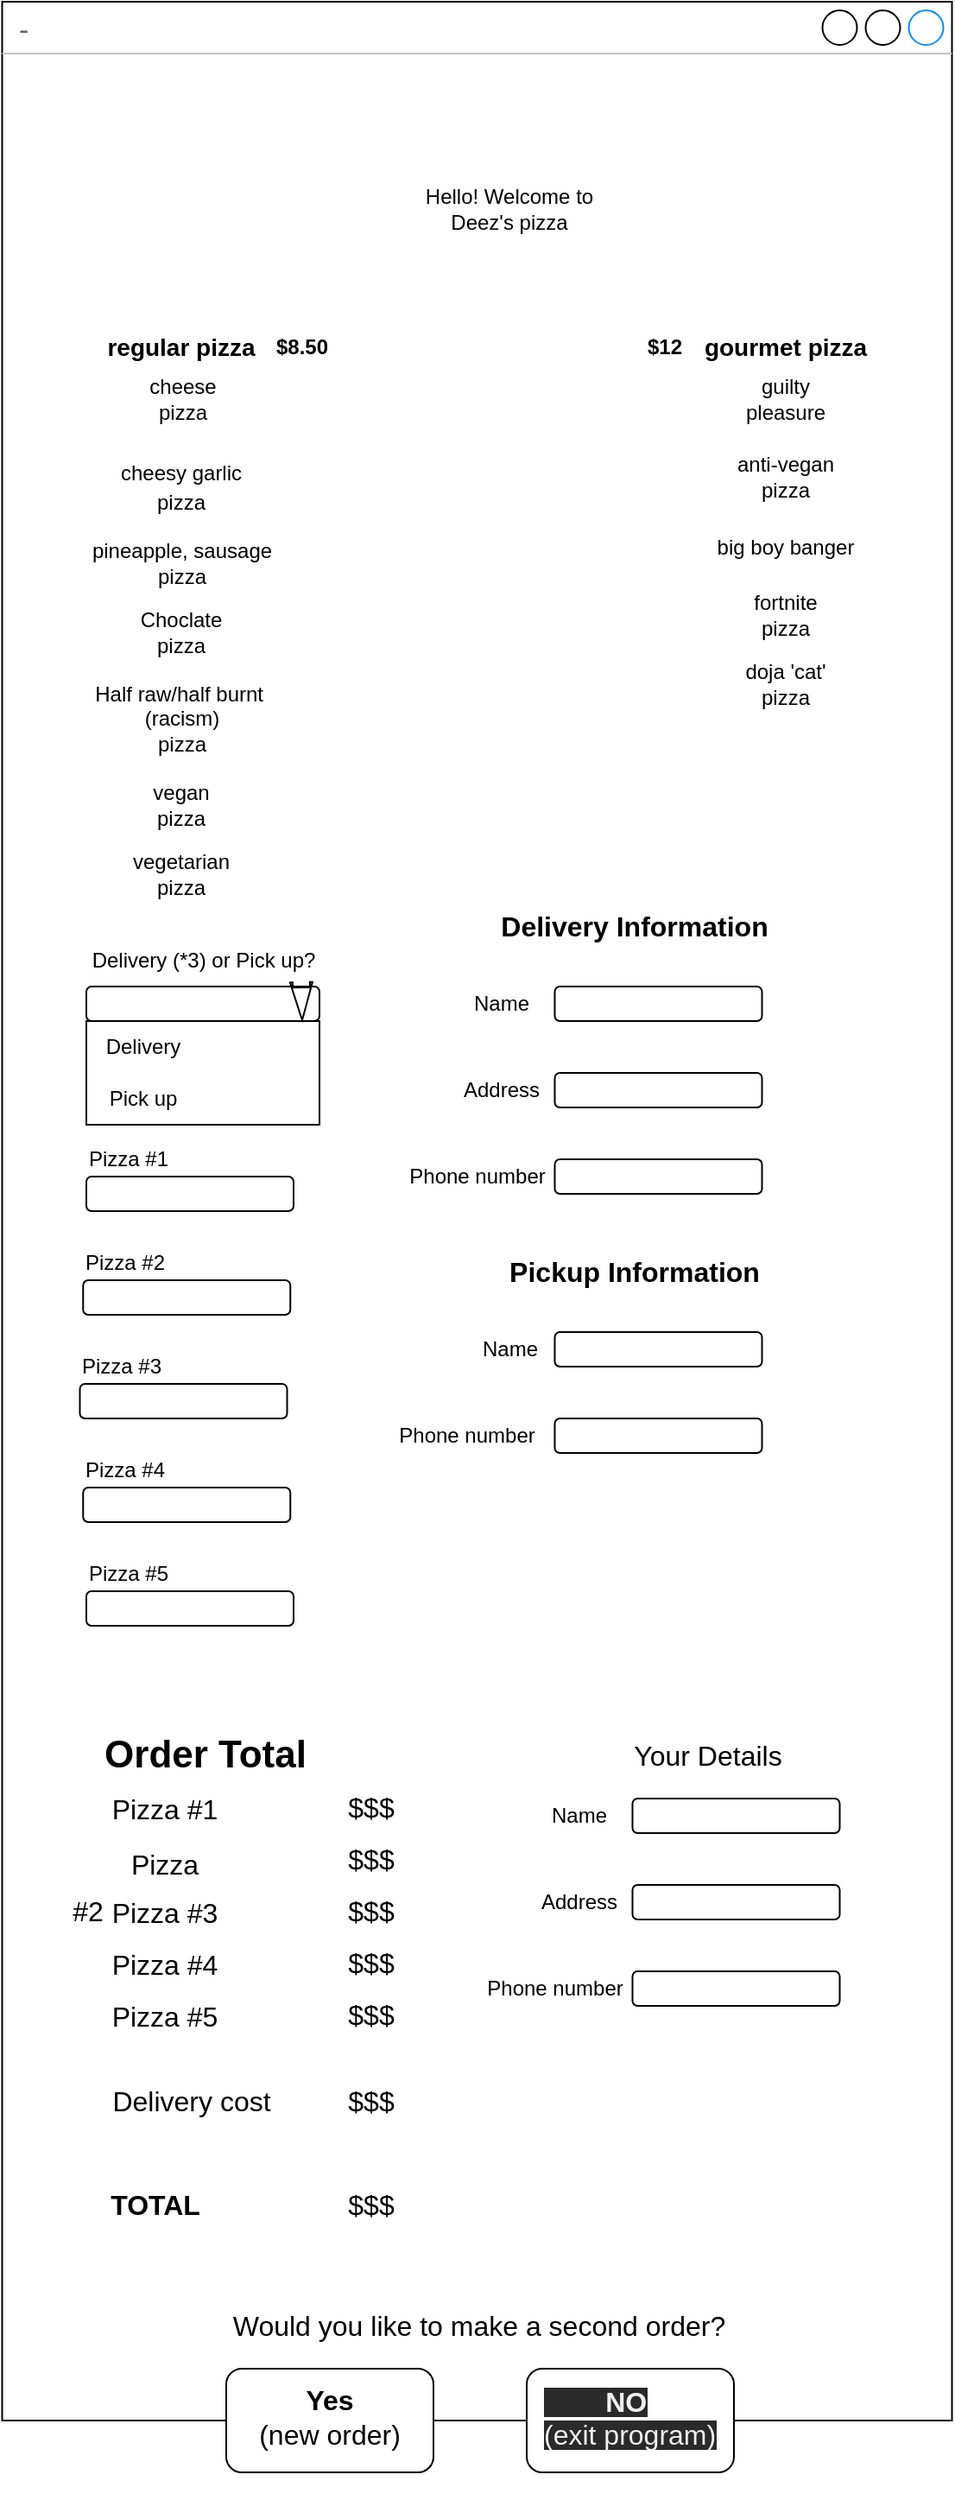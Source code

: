 <mxfile>
    <diagram id="cklDP83yW3sOcLMYTr9W" name="Page-1">
        <mxGraphModel dx="310" dy="1890" grid="1" gridSize="10" guides="1" tooltips="1" connect="1" arrows="1" fold="1" page="1" pageScale="1" pageWidth="850" pageHeight="1100" math="0" shadow="0">
            <root>
                <mxCell id="0"/>
                <mxCell id="1" parent="0"/>
                <mxCell id="2" value="Text" style="text;html=1;strokeColor=none;fillColor=none;align=center;verticalAlign=middle;whiteSpace=wrap;rounded=0;" parent="1" vertex="1">
                    <mxGeometry x="380" y="135" width="60" height="30" as="geometry"/>
                </mxCell>
                <mxCell id="3" value="-" style="strokeWidth=1;shadow=0;dashed=0;align=center;html=1;shape=mxgraph.mockup.containers.window;align=left;verticalAlign=top;spacingLeft=8;strokeColor2=#008cff;strokeColor3=#c4c4c4;fontColor=#666666;mainText=;fontSize=17;labelBackgroundColor=none;" parent="1" vertex="1">
                    <mxGeometry x="146.25" y="-60" width="550" height="1400" as="geometry"/>
                </mxCell>
                <mxCell id="4" value="Hello! Welcome to Deez's pizza" style="text;html=1;strokeColor=none;fillColor=none;align=center;verticalAlign=middle;whiteSpace=wrap;rounded=0;" parent="1" vertex="1">
                    <mxGeometry x="375" y="10" width="130" height="100" as="geometry"/>
                </mxCell>
                <mxCell id="5" value="&lt;font style=&quot;font-size: 14px&quot;&gt;&lt;b&gt;regular pizza&lt;/b&gt;&lt;/font&gt;" style="text;html=1;strokeColor=none;fillColor=none;align=center;verticalAlign=middle;whiteSpace=wrap;rounded=0;" parent="1" vertex="1">
                    <mxGeometry x="205" y="125" width="90" height="30" as="geometry"/>
                </mxCell>
                <mxCell id="6" value="&lt;font style=&quot;font-size: 14px&quot;&gt;&lt;b&gt;gourmet pizza&lt;/b&gt;&lt;/font&gt;" style="text;html=1;strokeColor=none;fillColor=none;align=center;verticalAlign=middle;whiteSpace=wrap;rounded=0;" parent="1" vertex="1">
                    <mxGeometry x="550" y="125" width="100" height="30" as="geometry"/>
                </mxCell>
                <mxCell id="7" value="anti-vegan pizza" style="text;html=1;strokeColor=none;fillColor=none;align=center;verticalAlign=middle;whiteSpace=wrap;rounded=0;" parent="1" vertex="1">
                    <mxGeometry x="570" y="200" width="60" height="30" as="geometry"/>
                </mxCell>
                <mxCell id="8" value="guilty pleasure" style="text;html=1;strokeColor=none;fillColor=none;align=center;verticalAlign=middle;whiteSpace=wrap;rounded=0;" parent="1" vertex="1">
                    <mxGeometry x="570" y="155" width="60" height="30" as="geometry"/>
                </mxCell>
                <mxCell id="9" value="&lt;span style=&quot;font-size: 12px&quot;&gt;big boy banger&lt;/span&gt;" style="text;html=1;strokeColor=none;fillColor=none;align=center;verticalAlign=middle;whiteSpace=wrap;rounded=0;fontSize=14;" parent="1" vertex="1">
                    <mxGeometry x="555" y="240" width="90" height="30" as="geometry"/>
                </mxCell>
                <mxCell id="10" value="fortnite pizza" style="text;html=1;strokeColor=none;fillColor=none;align=center;verticalAlign=middle;whiteSpace=wrap;rounded=0;fontSize=12;" parent="1" vertex="1">
                    <mxGeometry x="570" y="280" width="60" height="30" as="geometry"/>
                </mxCell>
                <mxCell id="11" value="doja 'cat' pizza" style="text;html=1;strokeColor=none;fillColor=none;align=center;verticalAlign=middle;whiteSpace=wrap;rounded=0;fontSize=12;" parent="1" vertex="1">
                    <mxGeometry x="570" y="320" width="60" height="30" as="geometry"/>
                </mxCell>
                <mxCell id="12" value="cheese pizza" style="text;html=1;strokeColor=none;fillColor=none;align=center;verticalAlign=middle;whiteSpace=wrap;rounded=0;fontSize=12;" parent="1" vertex="1">
                    <mxGeometry x="226.25" y="155" width="50" height="30" as="geometry"/>
                </mxCell>
                <mxCell id="13" value="&lt;font style=&quot;font-size: 12px&quot;&gt;cheesy garlic pizza&lt;/font&gt;" style="text;html=1;strokeColor=none;fillColor=none;align=center;verticalAlign=middle;whiteSpace=wrap;rounded=0;fontSize=14;" parent="1" vertex="1">
                    <mxGeometry x="210" y="205" width="80" height="30" as="geometry"/>
                </mxCell>
                <mxCell id="14" value="pineapple, sausage&lt;br&gt;pizza" style="text;html=1;strokeColor=none;fillColor=none;align=center;verticalAlign=middle;whiteSpace=wrap;rounded=0;" parent="1" vertex="1">
                    <mxGeometry x="188.75" y="250" width="122.5" height="30" as="geometry"/>
                </mxCell>
                <mxCell id="15" value="Choclate&lt;br&gt;pizza" style="text;html=1;strokeColor=none;fillColor=none;align=center;verticalAlign=middle;whiteSpace=wrap;rounded=0;" parent="1" vertex="1">
                    <mxGeometry x="220" y="290" width="60" height="30" as="geometry"/>
                </mxCell>
                <mxCell id="16" value="Half raw/half burnt&amp;nbsp;&lt;br&gt;(racism) &lt;br&gt;pizza" style="text;html=1;strokeColor=none;fillColor=none;align=center;verticalAlign=middle;whiteSpace=wrap;rounded=0;" parent="1" vertex="1">
                    <mxGeometry x="197.5" y="340" width="105" height="30" as="geometry"/>
                </mxCell>
                <mxCell id="17" value="vegan pizza" style="text;html=1;strokeColor=none;fillColor=none;align=center;verticalAlign=middle;whiteSpace=wrap;rounded=0;" parent="1" vertex="1">
                    <mxGeometry x="220" y="390" width="60" height="30" as="geometry"/>
                </mxCell>
                <mxCell id="18" value="vegetarian&lt;br&gt;pizza" style="text;html=1;strokeColor=none;fillColor=none;align=center;verticalAlign=middle;whiteSpace=wrap;rounded=0;" parent="1" vertex="1">
                    <mxGeometry x="220" y="430" width="60" height="30" as="geometry"/>
                </mxCell>
                <mxCell id="19" style="edgeStyle=orthogonalEdgeStyle;rounded=0;orthogonalLoop=1;jettySize=auto;html=1;exitX=0.5;exitY=1;exitDx=0;exitDy=0;" parent="1" source="17" target="17" edge="1">
                    <mxGeometry relative="1" as="geometry"/>
                </mxCell>
                <mxCell id="20" value="&lt;b&gt;$12&lt;/b&gt;" style="text;html=1;strokeColor=none;fillColor=none;align=center;verticalAlign=middle;whiteSpace=wrap;rounded=0;" parent="1" vertex="1">
                    <mxGeometry x="500" y="125" width="60" height="30" as="geometry"/>
                </mxCell>
                <mxCell id="21" value="&lt;b&gt;$8.50&lt;/b&gt;" style="text;html=1;strokeColor=none;fillColor=none;align=center;verticalAlign=middle;whiteSpace=wrap;rounded=0;" parent="1" vertex="1">
                    <mxGeometry x="290" y="125" width="60" height="30" as="geometry"/>
                </mxCell>
                <mxCell id="22" value="" style="rounded=1;whiteSpace=wrap;html=1;" parent="1" vertex="1">
                    <mxGeometry x="195" y="510" width="135" height="20" as="geometry"/>
                </mxCell>
                <mxCell id="23" value="Delivery (*3) or Pick up?" style="text;html=1;strokeColor=none;fillColor=none;align=center;verticalAlign=middle;whiteSpace=wrap;rounded=0;" parent="1" vertex="1">
                    <mxGeometry x="157.5" y="490" width="210" height="10" as="geometry"/>
                </mxCell>
                <mxCell id="24" value="" style="rounded=0;whiteSpace=wrap;html=1;" parent="1" vertex="1">
                    <mxGeometry x="195" y="530" width="135" height="60" as="geometry"/>
                </mxCell>
                <mxCell id="25" value="" style="shape=flexArrow;endArrow=classic;html=1;rounded=0;endWidth=2;endSize=7;" parent="1" edge="1">
                    <mxGeometry width="50" height="50" relative="1" as="geometry">
                        <mxPoint x="319.5" y="510" as="sourcePoint"/>
                        <mxPoint x="320" y="530" as="targetPoint"/>
                    </mxGeometry>
                </mxCell>
                <mxCell id="26" value="Pick up" style="text;html=1;strokeColor=none;fillColor=none;align=center;verticalAlign=middle;whiteSpace=wrap;rounded=0;" parent="1" vertex="1">
                    <mxGeometry x="197.5" y="560" width="60" height="30" as="geometry"/>
                </mxCell>
                <mxCell id="27" value="Delivery" style="text;html=1;strokeColor=none;fillColor=none;align=center;verticalAlign=middle;whiteSpace=wrap;rounded=0;" parent="1" vertex="1">
                    <mxGeometry x="197.5" y="530" width="60" height="30" as="geometry"/>
                </mxCell>
                <mxCell id="28" value="" style="rounded=1;whiteSpace=wrap;html=1;" parent="1" vertex="1">
                    <mxGeometry x="195" y="620" width="120" height="20" as="geometry"/>
                </mxCell>
                <mxCell id="30" value="Pizza #1" style="text;html=1;align=center;verticalAlign=middle;resizable=0;points=[];autosize=1;strokeColor=none;fillColor=none;" parent="1" vertex="1">
                    <mxGeometry x="188.75" y="600" width="60" height="20" as="geometry"/>
                </mxCell>
                <mxCell id="33" value="" style="rounded=1;whiteSpace=wrap;html=1;" parent="1" vertex="1">
                    <mxGeometry x="193.13" y="680" width="120" height="20" as="geometry"/>
                </mxCell>
                <mxCell id="34" value="Pizza #2" style="text;html=1;align=center;verticalAlign=middle;resizable=0;points=[];autosize=1;strokeColor=none;fillColor=none;" parent="1" vertex="1">
                    <mxGeometry x="186.88" y="660" width="60" height="20" as="geometry"/>
                </mxCell>
                <mxCell id="35" value="" style="rounded=1;whiteSpace=wrap;html=1;" parent="1" vertex="1">
                    <mxGeometry x="191.25" y="740" width="120" height="20" as="geometry"/>
                </mxCell>
                <mxCell id="36" value="Pizza #3" style="text;html=1;align=center;verticalAlign=middle;resizable=0;points=[];autosize=1;strokeColor=none;fillColor=none;" parent="1" vertex="1">
                    <mxGeometry x="185" y="720" width="60" height="20" as="geometry"/>
                </mxCell>
                <mxCell id="37" value="" style="rounded=1;whiteSpace=wrap;html=1;" parent="1" vertex="1">
                    <mxGeometry x="193.13" y="800" width="120" height="20" as="geometry"/>
                </mxCell>
                <mxCell id="38" value="Pizza #4" style="text;html=1;align=center;verticalAlign=middle;resizable=0;points=[];autosize=1;strokeColor=none;fillColor=none;" parent="1" vertex="1">
                    <mxGeometry x="186.88" y="780" width="60" height="20" as="geometry"/>
                </mxCell>
                <mxCell id="39" value="" style="rounded=1;whiteSpace=wrap;html=1;" parent="1" vertex="1">
                    <mxGeometry x="195" y="860" width="120" height="20" as="geometry"/>
                </mxCell>
                <mxCell id="40" value="Pizza #5" style="text;html=1;align=center;verticalAlign=middle;resizable=0;points=[];autosize=1;strokeColor=none;fillColor=none;" parent="1" vertex="1">
                    <mxGeometry x="188.75" y="840" width="60" height="20" as="geometry"/>
                </mxCell>
                <mxCell id="41" value="" style="rounded=1;whiteSpace=wrap;html=1;" parent="1" vertex="1">
                    <mxGeometry x="466.25" y="510" width="120" height="20" as="geometry"/>
                </mxCell>
                <mxCell id="42" value="Name" style="text;html=1;align=center;verticalAlign=middle;resizable=0;points=[];autosize=1;strokeColor=none;fillColor=none;" parent="1" vertex="1">
                    <mxGeometry x="410" y="510" width="50" height="20" as="geometry"/>
                </mxCell>
                <mxCell id="43" value="" style="rounded=1;whiteSpace=wrap;html=1;" parent="1" vertex="1">
                    <mxGeometry x="466.25" y="560" width="120" height="20" as="geometry"/>
                </mxCell>
                <mxCell id="44" value="Address" style="text;html=1;align=center;verticalAlign=middle;resizable=0;points=[];autosize=1;strokeColor=none;fillColor=none;" parent="1" vertex="1">
                    <mxGeometry x="405" y="560" width="60" height="20" as="geometry"/>
                </mxCell>
                <mxCell id="45" value="" style="rounded=1;whiteSpace=wrap;html=1;" parent="1" vertex="1">
                    <mxGeometry x="466.25" y="610" width="120" height="20" as="geometry"/>
                </mxCell>
                <mxCell id="46" value="Phone number" style="text;html=1;align=center;verticalAlign=middle;resizable=0;points=[];autosize=1;strokeColor=none;fillColor=none;" parent="1" vertex="1">
                    <mxGeometry x="376.25" y="610" width="90" height="20" as="geometry"/>
                </mxCell>
                <mxCell id="47" value="&lt;font style=&quot;font-size: 16px&quot;&gt;&lt;b&gt;Delivery Information&lt;/b&gt;&lt;/font&gt;" style="text;html=1;strokeColor=none;fillColor=none;align=center;verticalAlign=middle;whiteSpace=wrap;rounded=0;" parent="1" vertex="1">
                    <mxGeometry x="420" y="460" width="185" height="30" as="geometry"/>
                </mxCell>
                <mxCell id="55" value="" style="rounded=1;whiteSpace=wrap;html=1;" parent="1" vertex="1">
                    <mxGeometry x="466.25" y="710" width="120" height="20" as="geometry"/>
                </mxCell>
                <mxCell id="56" value="Name" style="text;html=1;align=center;verticalAlign=middle;resizable=0;points=[];autosize=1;strokeColor=none;fillColor=none;" parent="1" vertex="1">
                    <mxGeometry x="415" y="710" width="50" height="20" as="geometry"/>
                </mxCell>
                <mxCell id="59" value="" style="rounded=1;whiteSpace=wrap;html=1;" parent="1" vertex="1">
                    <mxGeometry x="466.25" y="760" width="120" height="20" as="geometry"/>
                </mxCell>
                <mxCell id="60" value="Phone number" style="text;html=1;align=center;verticalAlign=middle;resizable=0;points=[];autosize=1;strokeColor=none;fillColor=none;" parent="1" vertex="1">
                    <mxGeometry x="370" y="760" width="90" height="20" as="geometry"/>
                </mxCell>
                <mxCell id="61" value="&lt;font style=&quot;font-size: 16px&quot;&gt;&lt;b&gt;Pickup Information&lt;/b&gt;&lt;/font&gt;" style="text;html=1;strokeColor=none;fillColor=none;align=center;verticalAlign=middle;whiteSpace=wrap;rounded=0;" parent="1" vertex="1">
                    <mxGeometry x="420" y="660" width="185" height="30" as="geometry"/>
                </mxCell>
                <mxCell id="62" value="&lt;b&gt;&lt;font style=&quot;font-size: 22px&quot;&gt;Order Total&lt;/font&gt;&lt;/b&gt;" style="text;html=1;strokeColor=none;fillColor=none;align=center;verticalAlign=middle;whiteSpace=wrap;rounded=0;fontSize=16;" parent="1" vertex="1">
                    <mxGeometry x="198" y="940" width="132" height="30" as="geometry"/>
                </mxCell>
                <mxCell id="63" value="&lt;font style=&quot;font-size: 16px&quot;&gt;Pizza #1&lt;/font&gt;" style="text;html=1;strokeColor=none;fillColor=none;align=center;verticalAlign=middle;whiteSpace=wrap;rounded=0;fontSize=22;" parent="1" vertex="1">
                    <mxGeometry x="198" y="970" width="85" height="30" as="geometry"/>
                </mxCell>
                <mxCell id="64" value="$$$" style="text;html=1;strokeColor=none;fillColor=none;align=center;verticalAlign=middle;whiteSpace=wrap;rounded=0;fontSize=16;" parent="1" vertex="1">
                    <mxGeometry x="330" y="970" width="60" height="30" as="geometry"/>
                </mxCell>
                <mxCell id="65" value="&lt;font style=&quot;font-size: 16px&quot;&gt;Pizza #2&lt;span style=&quot;white-space: pre&quot;&gt;&#9;&lt;/span&gt;&lt;span style=&quot;white-space: pre&quot;&gt;&#9;&lt;/span&gt;&lt;span style=&quot;white-space: pre&quot;&gt;&#9;&lt;/span&gt;&lt;/font&gt;" style="text;html=1;strokeColor=none;fillColor=none;align=center;verticalAlign=middle;whiteSpace=wrap;rounded=0;fontSize=22;" parent="1" vertex="1">
                    <mxGeometry x="198" y="1010" width="85" height="40" as="geometry"/>
                </mxCell>
                <mxCell id="66" value="$$$" style="text;html=1;strokeColor=none;fillColor=none;align=center;verticalAlign=middle;whiteSpace=wrap;rounded=0;fontSize=16;" parent="1" vertex="1">
                    <mxGeometry x="330" y="1000" width="60" height="30" as="geometry"/>
                </mxCell>
                <mxCell id="67" value="&lt;font style=&quot;font-size: 16px&quot;&gt;Pizza #3&lt;/font&gt;" style="text;html=1;strokeColor=none;fillColor=none;align=center;verticalAlign=middle;whiteSpace=wrap;rounded=0;fontSize=22;" parent="1" vertex="1">
                    <mxGeometry x="197.5" y="1030" width="85" height="30" as="geometry"/>
                </mxCell>
                <mxCell id="68" value="$$$" style="text;html=1;strokeColor=none;fillColor=none;align=center;verticalAlign=middle;whiteSpace=wrap;rounded=0;fontSize=16;" parent="1" vertex="1">
                    <mxGeometry x="329.5" y="1030" width="60" height="30" as="geometry"/>
                </mxCell>
                <mxCell id="69" value="&lt;font style=&quot;font-size: 16px&quot;&gt;Pizza #4&lt;/font&gt;" style="text;html=1;strokeColor=none;fillColor=none;align=center;verticalAlign=middle;whiteSpace=wrap;rounded=0;fontSize=22;" parent="1" vertex="1">
                    <mxGeometry x="198" y="1060" width="85" height="30" as="geometry"/>
                </mxCell>
                <mxCell id="70" value="$$$" style="text;html=1;strokeColor=none;fillColor=none;align=center;verticalAlign=middle;whiteSpace=wrap;rounded=0;fontSize=16;" parent="1" vertex="1">
                    <mxGeometry x="330" y="1060" width="60" height="30" as="geometry"/>
                </mxCell>
                <mxCell id="71" value="&lt;font style=&quot;font-size: 16px&quot;&gt;Pizza #5&lt;/font&gt;" style="text;html=1;strokeColor=none;fillColor=none;align=center;verticalAlign=middle;whiteSpace=wrap;rounded=0;fontSize=22;" parent="1" vertex="1">
                    <mxGeometry x="198" y="1090" width="85" height="30" as="geometry"/>
                </mxCell>
                <mxCell id="72" value="$$$" style="text;html=1;strokeColor=none;fillColor=none;align=center;verticalAlign=middle;whiteSpace=wrap;rounded=0;fontSize=16;" parent="1" vertex="1">
                    <mxGeometry x="330" y="1090" width="60" height="30" as="geometry"/>
                </mxCell>
                <mxCell id="73" value="Delivery cost" style="text;html=1;strokeColor=none;fillColor=none;align=center;verticalAlign=middle;whiteSpace=wrap;rounded=0;fontSize=16;" parent="1" vertex="1">
                    <mxGeometry x="205" y="1140" width="102" height="30" as="geometry"/>
                </mxCell>
                <mxCell id="74" value="$$$" style="text;html=1;strokeColor=none;fillColor=none;align=center;verticalAlign=middle;whiteSpace=wrap;rounded=0;fontSize=16;" parent="1" vertex="1">
                    <mxGeometry x="330" y="1140" width="60" height="30" as="geometry"/>
                </mxCell>
                <mxCell id="75" value="&lt;b&gt;TOTAL&lt;/b&gt;" style="text;html=1;strokeColor=none;fillColor=none;align=center;verticalAlign=middle;whiteSpace=wrap;rounded=0;fontSize=16;" parent="1" vertex="1">
                    <mxGeometry x="205" y="1200" width="60" height="30" as="geometry"/>
                </mxCell>
                <mxCell id="76" value="$$$" style="text;html=1;strokeColor=none;fillColor=none;align=center;verticalAlign=middle;whiteSpace=wrap;rounded=0;fontSize=16;" parent="1" vertex="1">
                    <mxGeometry x="329.5" y="1200" width="60" height="30" as="geometry"/>
                </mxCell>
                <mxCell id="78" value="Your Details" style="text;html=1;strokeColor=none;fillColor=none;align=center;verticalAlign=middle;whiteSpace=wrap;rounded=0;fontSize=16;" parent="1" vertex="1">
                    <mxGeometry x="500" y="940" width="110" height="30" as="geometry"/>
                </mxCell>
                <mxCell id="79" value="" style="rounded=1;whiteSpace=wrap;html=1;" parent="1" vertex="1">
                    <mxGeometry x="511.25" y="980" width="120" height="20" as="geometry"/>
                </mxCell>
                <mxCell id="80" value="Name" style="text;html=1;align=center;verticalAlign=middle;resizable=0;points=[];autosize=1;strokeColor=none;fillColor=none;" parent="1" vertex="1">
                    <mxGeometry x="455" y="980" width="50" height="20" as="geometry"/>
                </mxCell>
                <mxCell id="81" value="" style="rounded=1;whiteSpace=wrap;html=1;" parent="1" vertex="1">
                    <mxGeometry x="511.25" y="1030" width="120" height="20" as="geometry"/>
                </mxCell>
                <mxCell id="82" value="Address" style="text;html=1;align=center;verticalAlign=middle;resizable=0;points=[];autosize=1;strokeColor=none;fillColor=none;" parent="1" vertex="1">
                    <mxGeometry x="450" y="1030" width="60" height="20" as="geometry"/>
                </mxCell>
                <mxCell id="83" value="" style="rounded=1;whiteSpace=wrap;html=1;" parent="1" vertex="1">
                    <mxGeometry x="511.25" y="1080" width="120" height="20" as="geometry"/>
                </mxCell>
                <mxCell id="84" value="Phone number" style="text;html=1;align=center;verticalAlign=middle;resizable=0;points=[];autosize=1;strokeColor=none;fillColor=none;" parent="1" vertex="1">
                    <mxGeometry x="421.25" y="1080" width="90" height="20" as="geometry"/>
                </mxCell>
                <mxCell id="86" value="Would you like to make a second order?" style="text;html=1;strokeColor=none;fillColor=none;align=center;verticalAlign=middle;whiteSpace=wrap;rounded=0;fontSize=16;" parent="1" vertex="1">
                    <mxGeometry x="205" y="1270" width="435" height="30" as="geometry"/>
                </mxCell>
                <mxCell id="87" value="" style="rounded=1;whiteSpace=wrap;html=1;fontSize=16;" parent="1" vertex="1">
                    <mxGeometry x="276" y="1310" width="120" height="60" as="geometry"/>
                </mxCell>
                <mxCell id="88" value="" style="rounded=1;whiteSpace=wrap;html=1;fontSize=16;" parent="1" vertex="1">
                    <mxGeometry x="450" y="1310" width="120" height="60" as="geometry"/>
                </mxCell>
                <mxCell id="89" value="&lt;b&gt;Yes &lt;br&gt;&lt;/b&gt;(new order)" style="text;html=1;strokeColor=none;fillColor=none;align=center;verticalAlign=middle;whiteSpace=wrap;rounded=0;fontSize=16;" parent="1" vertex="1">
                    <mxGeometry x="286" y="1290" width="100" height="95" as="geometry"/>
                </mxCell>
                <mxCell id="90" value="&lt;span style=&quot;color: rgb(240 , 240 , 240) ; font-family: &amp;#34;helvetica&amp;#34; ; font-size: 16px ; font-style: normal ; letter-spacing: normal ; text-align: center ; text-indent: 0px ; text-transform: none ; word-spacing: 0px ; background-color: rgb(42 , 42 , 42) ; display: inline ; float: none&quot;&gt;&lt;b&gt;&lt;span style=&quot;white-space: pre&quot;&gt;&#9;&lt;/span&gt;NO&lt;br&gt;&lt;/b&gt;&lt;/span&gt;&lt;span style=&quot;color: rgb(240 , 240 , 240) ; font-family: &amp;#34;helvetica&amp;#34; ; font-size: 16px ; font-style: normal ; font-weight: 400 ; letter-spacing: normal ; text-align: center ; text-indent: 0px ; text-transform: none ; word-spacing: 0px ; background-color: rgb(42 , 42 , 42) ; display: inline ; float: none&quot;&gt;(exit program)&lt;/span&gt;" style="text;whiteSpace=wrap;html=1;fontSize=16;" parent="1" vertex="1">
                    <mxGeometry x="457.5" y="1312.5" width="110" height="50" as="geometry"/>
                </mxCell>
            </root>
        </mxGraphModel>
    </diagram>
</mxfile>